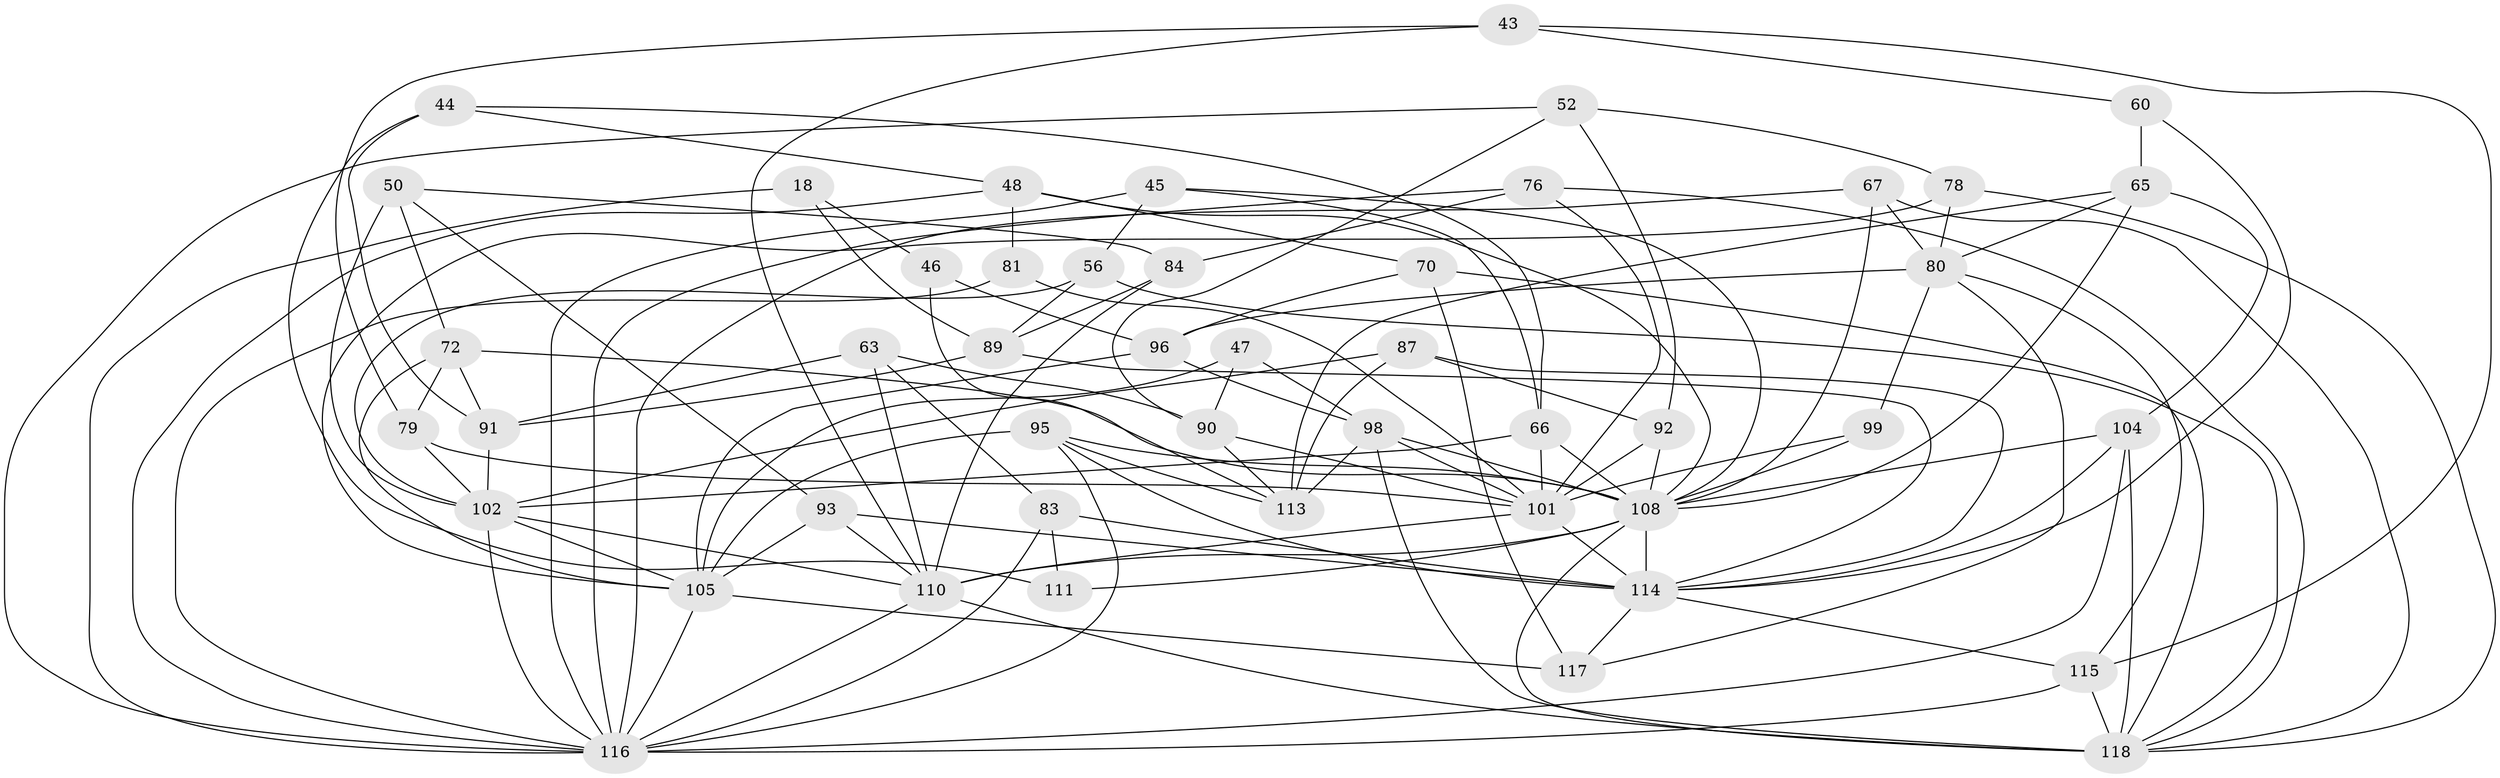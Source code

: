 // original degree distribution, {4: 1.0}
// Generated by graph-tools (version 1.1) at 2025/01/03/04/25 22:01:59]
// undirected, 47 vertices, 127 edges
graph export_dot {
graph [start="1"]
  node [color=gray90,style=filled];
  18;
  43;
  44;
  45;
  46;
  47;
  48 [super="+24"];
  50;
  52;
  56;
  60;
  63 [super="+29"];
  65 [super="+20"];
  66 [super="+10+28"];
  67;
  70;
  72 [super="+16+25"];
  76;
  78;
  79 [super="+37"];
  80 [super="+8+55"];
  81;
  83;
  84;
  87 [super="+57"];
  89 [super="+15"];
  90 [super="+6"];
  91 [super="+82"];
  92;
  93;
  95 [super="+53"];
  96 [super="+31"];
  98 [super="+69+58"];
  99 [super="+97"];
  101 [super="+11+42+17+38+68"];
  102 [super="+61+85"];
  104 [super="+94"];
  105 [super="+54"];
  108 [super="+41+62+107"];
  110 [super="+73+64+77"];
  111;
  113 [super="+1+71"];
  114 [super="+4+75+49+59+112"];
  115 [super="+109+100"];
  116 [super="+21+106+35+74"];
  117;
  118 [super="+40"];
  18 -- 89 [weight=2];
  18 -- 46;
  18 -- 116;
  43 -- 60;
  43 -- 79;
  43 -- 115;
  43 -- 110;
  44 -- 91;
  44 -- 111;
  44 -- 48;
  44 -- 66;
  45 -- 56;
  45 -- 66;
  45 -- 116;
  45 -- 108;
  46 -- 96 [weight=2];
  46 -- 113;
  47 -- 90;
  47 -- 98 [weight=2];
  47 -- 105;
  48 -- 81 [weight=2];
  48 -- 70;
  48 -- 116;
  48 -- 108;
  50 -- 84;
  50 -- 72;
  50 -- 93;
  50 -- 102;
  52 -- 92;
  52 -- 78;
  52 -- 90;
  52 -- 116;
  56 -- 118;
  56 -- 89;
  56 -- 102;
  60 -- 65 [weight=2];
  60 -- 114;
  63 -- 90 [weight=2];
  63 -- 83;
  63 -- 110 [weight=2];
  63 -- 91;
  65 -- 80;
  65 -- 113;
  65 -- 104;
  65 -- 108;
  66 -- 102 [weight=4];
  66 -- 101;
  66 -- 108;
  67 -- 80;
  67 -- 116;
  67 -- 118;
  67 -- 108;
  70 -- 117;
  70 -- 96;
  70 -- 118;
  72 -- 91 [weight=2];
  72 -- 79 [weight=2];
  72 -- 105 [weight=2];
  72 -- 108;
  76 -- 118;
  76 -- 84;
  76 -- 101;
  76 -- 116;
  78 -- 80;
  78 -- 118;
  78 -- 105;
  79 -- 101;
  79 -- 102 [weight=2];
  80 -- 117;
  80 -- 99 [weight=2];
  80 -- 96;
  80 -- 115;
  81 -- 101;
  81 -- 116;
  83 -- 111;
  83 -- 114;
  83 -- 116;
  84 -- 89;
  84 -- 110;
  87 -- 92;
  87 -- 113 [weight=3];
  87 -- 114;
  87 -- 102;
  89 -- 114;
  89 -- 91;
  90 -- 113;
  90 -- 101;
  91 -- 102;
  92 -- 101;
  92 -- 108;
  93 -- 105;
  93 -- 110;
  93 -- 114;
  95 -- 108;
  95 -- 113 [weight=2];
  95 -- 105;
  95 -- 116;
  95 -- 114;
  96 -- 98;
  96 -- 105;
  98 -- 101 [weight=4];
  98 -- 113 [weight=2];
  98 -- 118 [weight=2];
  98 -- 108;
  99 -- 101;
  99 -- 108 [weight=3];
  101 -- 110;
  101 -- 114 [weight=2];
  102 -- 110;
  102 -- 105 [weight=3];
  102 -- 116 [weight=2];
  104 -- 114 [weight=2];
  104 -- 116;
  104 -- 118;
  104 -- 108;
  105 -- 116;
  105 -- 117;
  108 -- 118;
  108 -- 114 [weight=3];
  108 -- 110 [weight=3];
  108 -- 111 [weight=2];
  110 -- 118;
  110 -- 116;
  114 -- 115 [weight=2];
  114 -- 117;
  115 -- 116 [weight=2];
  115 -- 118 [weight=2];
}
